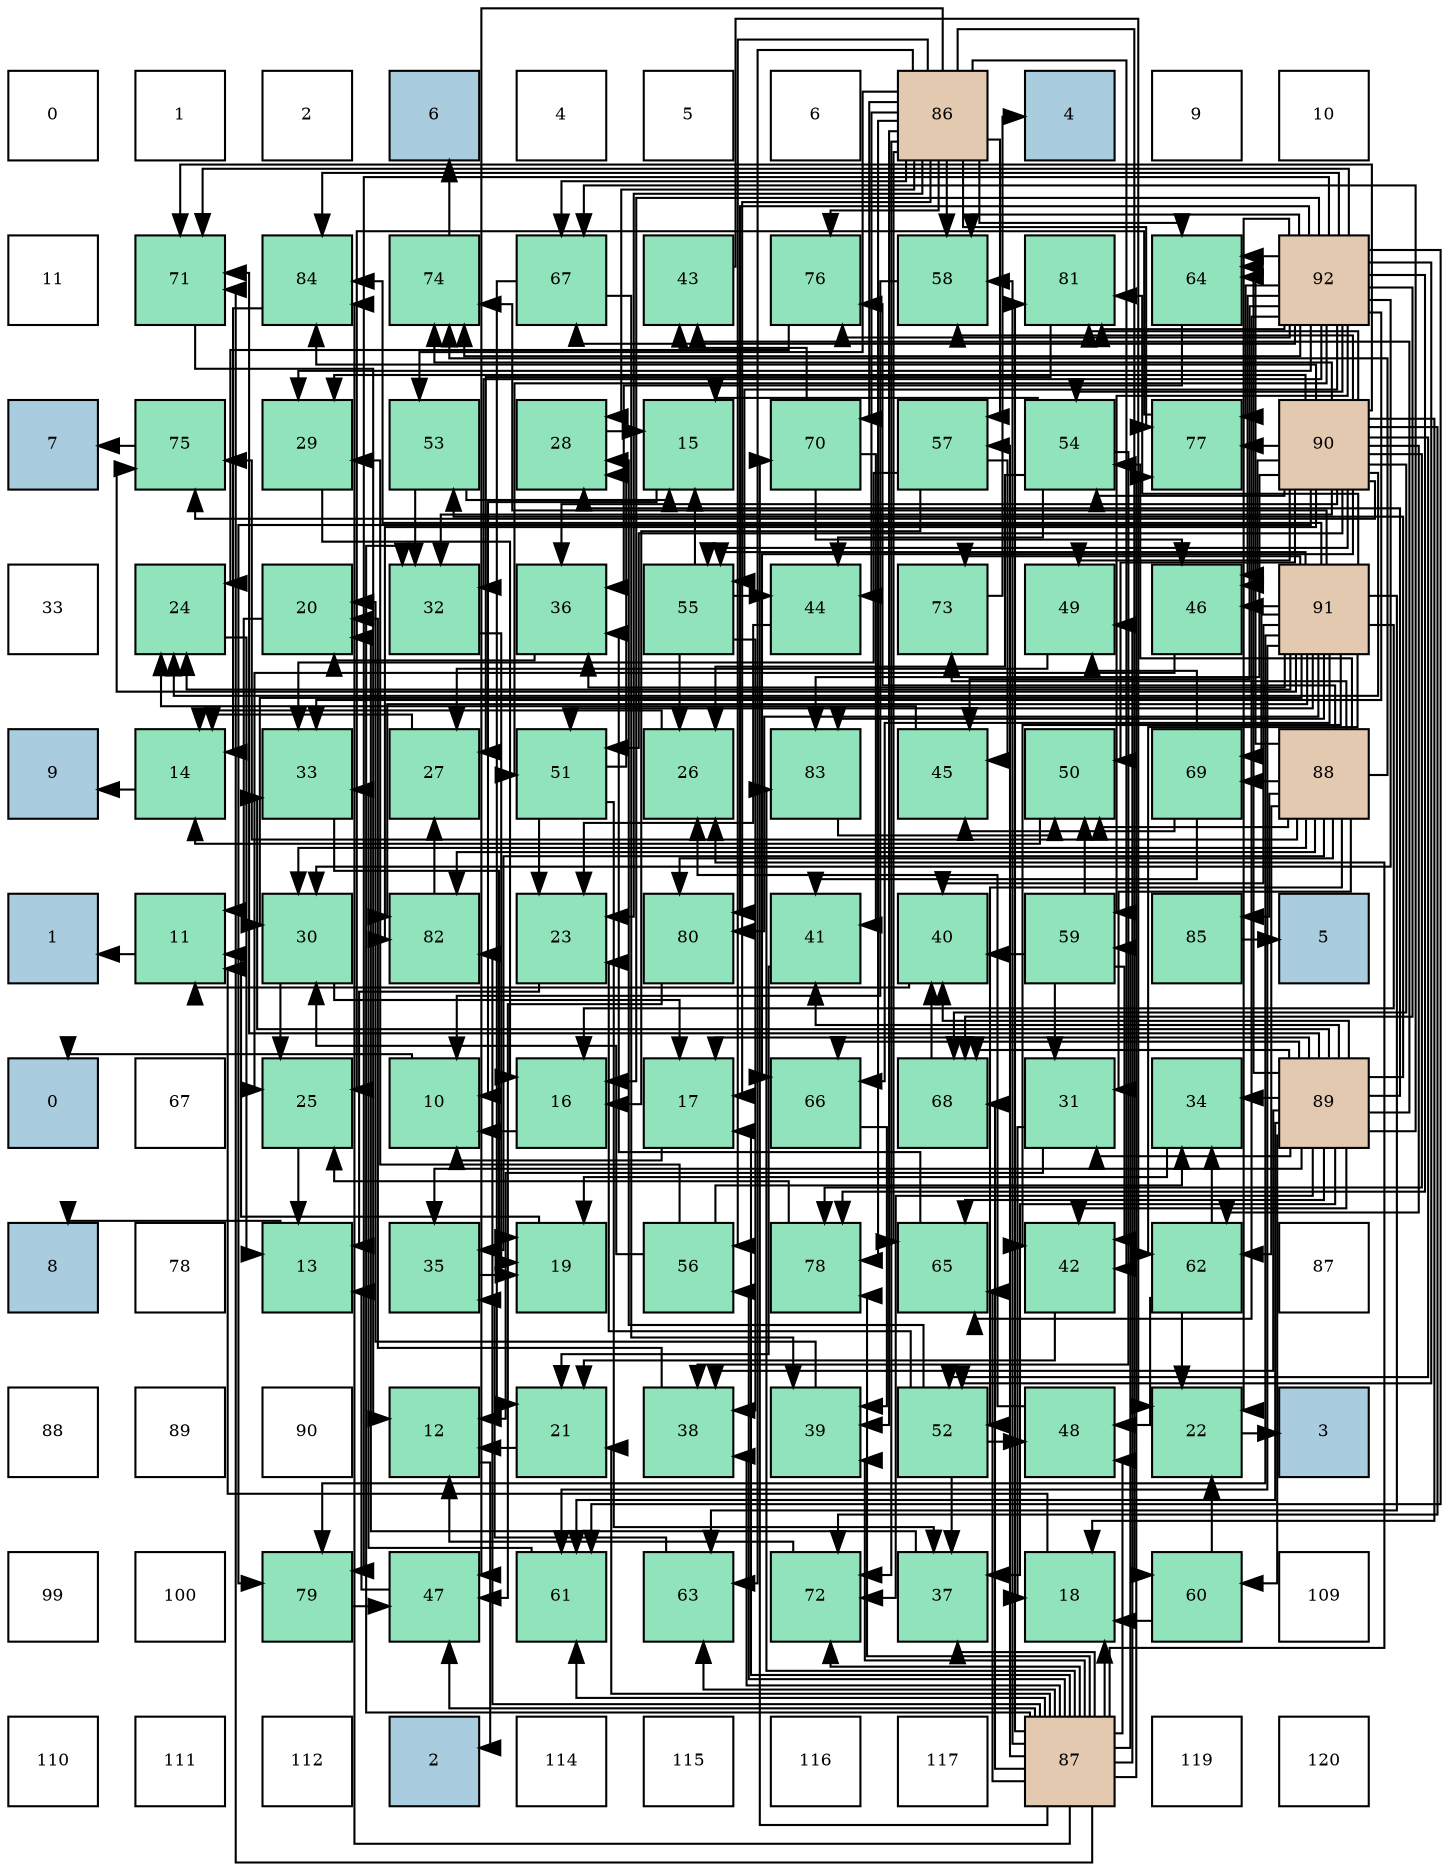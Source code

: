 digraph layout{
 rankdir=TB;
 splines=ortho;
 node [style=filled shape=square fixedsize=true width=0.6];
0[label="0", fontsize=8, fillcolor="#ffffff"];
1[label="1", fontsize=8, fillcolor="#ffffff"];
2[label="2", fontsize=8, fillcolor="#ffffff"];
3[label="6", fontsize=8, fillcolor="#a9ccde"];
4[label="4", fontsize=8, fillcolor="#ffffff"];
5[label="5", fontsize=8, fillcolor="#ffffff"];
6[label="6", fontsize=8, fillcolor="#ffffff"];
7[label="86", fontsize=8, fillcolor="#e3c9af"];
8[label="4", fontsize=8, fillcolor="#a9ccde"];
9[label="9", fontsize=8, fillcolor="#ffffff"];
10[label="10", fontsize=8, fillcolor="#ffffff"];
11[label="11", fontsize=8, fillcolor="#ffffff"];
12[label="71", fontsize=8, fillcolor="#91e3bb"];
13[label="84", fontsize=8, fillcolor="#91e3bb"];
14[label="74", fontsize=8, fillcolor="#91e3bb"];
15[label="67", fontsize=8, fillcolor="#91e3bb"];
16[label="43", fontsize=8, fillcolor="#91e3bb"];
17[label="76", fontsize=8, fillcolor="#91e3bb"];
18[label="58", fontsize=8, fillcolor="#91e3bb"];
19[label="81", fontsize=8, fillcolor="#91e3bb"];
20[label="64", fontsize=8, fillcolor="#91e3bb"];
21[label="92", fontsize=8, fillcolor="#e3c9af"];
22[label="7", fontsize=8, fillcolor="#a9ccde"];
23[label="75", fontsize=8, fillcolor="#91e3bb"];
24[label="29", fontsize=8, fillcolor="#91e3bb"];
25[label="53", fontsize=8, fillcolor="#91e3bb"];
26[label="28", fontsize=8, fillcolor="#91e3bb"];
27[label="15", fontsize=8, fillcolor="#91e3bb"];
28[label="70", fontsize=8, fillcolor="#91e3bb"];
29[label="57", fontsize=8, fillcolor="#91e3bb"];
30[label="54", fontsize=8, fillcolor="#91e3bb"];
31[label="77", fontsize=8, fillcolor="#91e3bb"];
32[label="90", fontsize=8, fillcolor="#e3c9af"];
33[label="33", fontsize=8, fillcolor="#ffffff"];
34[label="24", fontsize=8, fillcolor="#91e3bb"];
35[label="20", fontsize=8, fillcolor="#91e3bb"];
36[label="32", fontsize=8, fillcolor="#91e3bb"];
37[label="36", fontsize=8, fillcolor="#91e3bb"];
38[label="55", fontsize=8, fillcolor="#91e3bb"];
39[label="44", fontsize=8, fillcolor="#91e3bb"];
40[label="73", fontsize=8, fillcolor="#91e3bb"];
41[label="49", fontsize=8, fillcolor="#91e3bb"];
42[label="46", fontsize=8, fillcolor="#91e3bb"];
43[label="91", fontsize=8, fillcolor="#e3c9af"];
44[label="9", fontsize=8, fillcolor="#a9ccde"];
45[label="14", fontsize=8, fillcolor="#91e3bb"];
46[label="33", fontsize=8, fillcolor="#91e3bb"];
47[label="27", fontsize=8, fillcolor="#91e3bb"];
48[label="51", fontsize=8, fillcolor="#91e3bb"];
49[label="26", fontsize=8, fillcolor="#91e3bb"];
50[label="83", fontsize=8, fillcolor="#91e3bb"];
51[label="45", fontsize=8, fillcolor="#91e3bb"];
52[label="50", fontsize=8, fillcolor="#91e3bb"];
53[label="69", fontsize=8, fillcolor="#91e3bb"];
54[label="88", fontsize=8, fillcolor="#e3c9af"];
55[label="1", fontsize=8, fillcolor="#a9ccde"];
56[label="11", fontsize=8, fillcolor="#91e3bb"];
57[label="30", fontsize=8, fillcolor="#91e3bb"];
58[label="82", fontsize=8, fillcolor="#91e3bb"];
59[label="23", fontsize=8, fillcolor="#91e3bb"];
60[label="80", fontsize=8, fillcolor="#91e3bb"];
61[label="41", fontsize=8, fillcolor="#91e3bb"];
62[label="40", fontsize=8, fillcolor="#91e3bb"];
63[label="59", fontsize=8, fillcolor="#91e3bb"];
64[label="85", fontsize=8, fillcolor="#91e3bb"];
65[label="5", fontsize=8, fillcolor="#a9ccde"];
66[label="0", fontsize=8, fillcolor="#a9ccde"];
67[label="67", fontsize=8, fillcolor="#ffffff"];
68[label="25", fontsize=8, fillcolor="#91e3bb"];
69[label="10", fontsize=8, fillcolor="#91e3bb"];
70[label="16", fontsize=8, fillcolor="#91e3bb"];
71[label="17", fontsize=8, fillcolor="#91e3bb"];
72[label="66", fontsize=8, fillcolor="#91e3bb"];
73[label="68", fontsize=8, fillcolor="#91e3bb"];
74[label="31", fontsize=8, fillcolor="#91e3bb"];
75[label="34", fontsize=8, fillcolor="#91e3bb"];
76[label="89", fontsize=8, fillcolor="#e3c9af"];
77[label="8", fontsize=8, fillcolor="#a9ccde"];
78[label="78", fontsize=8, fillcolor="#ffffff"];
79[label="13", fontsize=8, fillcolor="#91e3bb"];
80[label="35", fontsize=8, fillcolor="#91e3bb"];
81[label="19", fontsize=8, fillcolor="#91e3bb"];
82[label="56", fontsize=8, fillcolor="#91e3bb"];
83[label="78", fontsize=8, fillcolor="#91e3bb"];
84[label="65", fontsize=8, fillcolor="#91e3bb"];
85[label="42", fontsize=8, fillcolor="#91e3bb"];
86[label="62", fontsize=8, fillcolor="#91e3bb"];
87[label="87", fontsize=8, fillcolor="#ffffff"];
88[label="88", fontsize=8, fillcolor="#ffffff"];
89[label="89", fontsize=8, fillcolor="#ffffff"];
90[label="90", fontsize=8, fillcolor="#ffffff"];
91[label="12", fontsize=8, fillcolor="#91e3bb"];
92[label="21", fontsize=8, fillcolor="#91e3bb"];
93[label="38", fontsize=8, fillcolor="#91e3bb"];
94[label="39", fontsize=8, fillcolor="#91e3bb"];
95[label="52", fontsize=8, fillcolor="#91e3bb"];
96[label="48", fontsize=8, fillcolor="#91e3bb"];
97[label="22", fontsize=8, fillcolor="#91e3bb"];
98[label="3", fontsize=8, fillcolor="#a9ccde"];
99[label="99", fontsize=8, fillcolor="#ffffff"];
100[label="100", fontsize=8, fillcolor="#ffffff"];
101[label="79", fontsize=8, fillcolor="#91e3bb"];
102[label="47", fontsize=8, fillcolor="#91e3bb"];
103[label="61", fontsize=8, fillcolor="#91e3bb"];
104[label="63", fontsize=8, fillcolor="#91e3bb"];
105[label="72", fontsize=8, fillcolor="#91e3bb"];
106[label="37", fontsize=8, fillcolor="#91e3bb"];
107[label="18", fontsize=8, fillcolor="#91e3bb"];
108[label="60", fontsize=8, fillcolor="#91e3bb"];
109[label="109", fontsize=8, fillcolor="#ffffff"];
110[label="110", fontsize=8, fillcolor="#ffffff"];
111[label="111", fontsize=8, fillcolor="#ffffff"];
112[label="112", fontsize=8, fillcolor="#ffffff"];
113[label="2", fontsize=8, fillcolor="#a9ccde"];
114[label="114", fontsize=8, fillcolor="#ffffff"];
115[label="115", fontsize=8, fillcolor="#ffffff"];
116[label="116", fontsize=8, fillcolor="#ffffff"];
117[label="117", fontsize=8, fillcolor="#ffffff"];
118[label="87", fontsize=8, fillcolor="#e3c9af"];
119[label="119", fontsize=8, fillcolor="#ffffff"];
120[label="120", fontsize=8, fillcolor="#ffffff"];
edge [constraint=false, style=vis];69 -> 66;
56 -> 55;
91 -> 113;
79 -> 77;
45 -> 44;
27 -> 69;
70 -> 69;
71 -> 69;
107 -> 56;
81 -> 56;
35 -> 56;
92 -> 91;
97 -> 98;
59 -> 79;
34 -> 79;
68 -> 79;
49 -> 45;
47 -> 45;
26 -> 27;
24 -> 70;
57 -> 71;
57 -> 68;
74 -> 91;
74 -> 107;
36 -> 81;
46 -> 81;
75 -> 81;
80 -> 81;
37 -> 35;
106 -> 35;
93 -> 35;
94 -> 35;
62 -> 56;
61 -> 92;
85 -> 92;
16 -> 97;
39 -> 59;
51 -> 34;
42 -> 68;
102 -> 79;
96 -> 49;
41 -> 47;
52 -> 45;
48 -> 59;
48 -> 26;
48 -> 106;
95 -> 59;
95 -> 26;
95 -> 106;
95 -> 96;
25 -> 27;
25 -> 36;
30 -> 27;
30 -> 49;
30 -> 93;
30 -> 39;
38 -> 27;
38 -> 49;
38 -> 93;
38 -> 39;
82 -> 24;
82 -> 57;
82 -> 75;
29 -> 70;
29 -> 46;
29 -> 51;
18 -> 69;
63 -> 74;
63 -> 62;
63 -> 85;
63 -> 52;
108 -> 107;
108 -> 97;
103 -> 46;
86 -> 97;
86 -> 75;
86 -> 96;
104 -> 80;
20 -> 37;
84 -> 37;
72 -> 94;
15 -> 92;
15 -> 94;
73 -> 62;
53 -> 61;
53 -> 51;
53 -> 41;
28 -> 61;
28 -> 16;
28 -> 42;
12 -> 91;
105 -> 91;
40 -> 8;
14 -> 3;
23 -> 22;
17 -> 34;
31 -> 68;
83 -> 68;
101 -> 102;
60 -> 102;
19 -> 47;
58 -> 47;
50 -> 52;
13 -> 45;
64 -> 65;
7 -> 71;
7 -> 59;
7 -> 26;
7 -> 94;
7 -> 85;
7 -> 39;
7 -> 102;
7 -> 25;
7 -> 82;
7 -> 29;
7 -> 18;
7 -> 108;
7 -> 104;
7 -> 20;
7 -> 84;
7 -> 15;
7 -> 28;
7 -> 105;
7 -> 17;
7 -> 31;
7 -> 83;
118 -> 71;
118 -> 107;
118 -> 92;
118 -> 49;
118 -> 36;
118 -> 106;
118 -> 93;
118 -> 94;
118 -> 102;
118 -> 96;
118 -> 41;
118 -> 82;
118 -> 29;
118 -> 18;
118 -> 63;
118 -> 103;
118 -> 104;
118 -> 84;
118 -> 73;
118 -> 28;
118 -> 12;
118 -> 105;
118 -> 31;
118 -> 83;
118 -> 19;
118 -> 58;
118 -> 50;
118 -> 13;
54 -> 57;
54 -> 74;
54 -> 80;
54 -> 52;
54 -> 95;
54 -> 30;
54 -> 86;
54 -> 20;
54 -> 53;
54 -> 40;
54 -> 14;
54 -> 23;
54 -> 17;
54 -> 60;
54 -> 58;
54 -> 64;
76 -> 71;
76 -> 26;
76 -> 74;
76 -> 46;
76 -> 75;
76 -> 80;
76 -> 106;
76 -> 93;
76 -> 62;
76 -> 61;
76 -> 85;
76 -> 16;
76 -> 25;
76 -> 108;
76 -> 103;
76 -> 20;
76 -> 84;
76 -> 72;
76 -> 15;
76 -> 73;
76 -> 12;
76 -> 105;
32 -> 107;
32 -> 34;
32 -> 24;
32 -> 36;
32 -> 37;
32 -> 42;
32 -> 41;
32 -> 52;
32 -> 48;
32 -> 95;
32 -> 30;
32 -> 38;
32 -> 18;
32 -> 86;
32 -> 72;
32 -> 73;
32 -> 12;
32 -> 105;
32 -> 14;
32 -> 23;
32 -> 31;
32 -> 83;
32 -> 101;
32 -> 19;
32 -> 58;
32 -> 50;
32 -> 13;
43 -> 70;
43 -> 34;
43 -> 57;
43 -> 37;
43 -> 62;
43 -> 85;
43 -> 42;
43 -> 48;
43 -> 38;
43 -> 103;
43 -> 86;
43 -> 104;
43 -> 72;
43 -> 53;
43 -> 40;
43 -> 14;
43 -> 23;
43 -> 101;
43 -> 60;
43 -> 19;
43 -> 58;
43 -> 50;
43 -> 13;
21 -> 70;
21 -> 97;
21 -> 24;
21 -> 57;
21 -> 36;
21 -> 46;
21 -> 51;
21 -> 42;
21 -> 48;
21 -> 95;
21 -> 30;
21 -> 38;
21 -> 18;
21 -> 63;
21 -> 103;
21 -> 20;
21 -> 84;
21 -> 15;
21 -> 73;
21 -> 12;
21 -> 14;
21 -> 17;
21 -> 31;
21 -> 83;
21 -> 101;
21 -> 60;
21 -> 19;
21 -> 13;
edge [constraint=true, style=invis];
0 -> 11 -> 22 -> 33 -> 44 -> 55 -> 66 -> 77 -> 88 -> 99 -> 110;
1 -> 12 -> 23 -> 34 -> 45 -> 56 -> 67 -> 78 -> 89 -> 100 -> 111;
2 -> 13 -> 24 -> 35 -> 46 -> 57 -> 68 -> 79 -> 90 -> 101 -> 112;
3 -> 14 -> 25 -> 36 -> 47 -> 58 -> 69 -> 80 -> 91 -> 102 -> 113;
4 -> 15 -> 26 -> 37 -> 48 -> 59 -> 70 -> 81 -> 92 -> 103 -> 114;
5 -> 16 -> 27 -> 38 -> 49 -> 60 -> 71 -> 82 -> 93 -> 104 -> 115;
6 -> 17 -> 28 -> 39 -> 50 -> 61 -> 72 -> 83 -> 94 -> 105 -> 116;
7 -> 18 -> 29 -> 40 -> 51 -> 62 -> 73 -> 84 -> 95 -> 106 -> 117;
8 -> 19 -> 30 -> 41 -> 52 -> 63 -> 74 -> 85 -> 96 -> 107 -> 118;
9 -> 20 -> 31 -> 42 -> 53 -> 64 -> 75 -> 86 -> 97 -> 108 -> 119;
10 -> 21 -> 32 -> 43 -> 54 -> 65 -> 76 -> 87 -> 98 -> 109 -> 120;
rank = same {0 -> 1 -> 2 -> 3 -> 4 -> 5 -> 6 -> 7 -> 8 -> 9 -> 10};
rank = same {11 -> 12 -> 13 -> 14 -> 15 -> 16 -> 17 -> 18 -> 19 -> 20 -> 21};
rank = same {22 -> 23 -> 24 -> 25 -> 26 -> 27 -> 28 -> 29 -> 30 -> 31 -> 32};
rank = same {33 -> 34 -> 35 -> 36 -> 37 -> 38 -> 39 -> 40 -> 41 -> 42 -> 43};
rank = same {44 -> 45 -> 46 -> 47 -> 48 -> 49 -> 50 -> 51 -> 52 -> 53 -> 54};
rank = same {55 -> 56 -> 57 -> 58 -> 59 -> 60 -> 61 -> 62 -> 63 -> 64 -> 65};
rank = same {66 -> 67 -> 68 -> 69 -> 70 -> 71 -> 72 -> 73 -> 74 -> 75 -> 76};
rank = same {77 -> 78 -> 79 -> 80 -> 81 -> 82 -> 83 -> 84 -> 85 -> 86 -> 87};
rank = same {88 -> 89 -> 90 -> 91 -> 92 -> 93 -> 94 -> 95 -> 96 -> 97 -> 98};
rank = same {99 -> 100 -> 101 -> 102 -> 103 -> 104 -> 105 -> 106 -> 107 -> 108 -> 109};
rank = same {110 -> 111 -> 112 -> 113 -> 114 -> 115 -> 116 -> 117 -> 118 -> 119 -> 120};
}